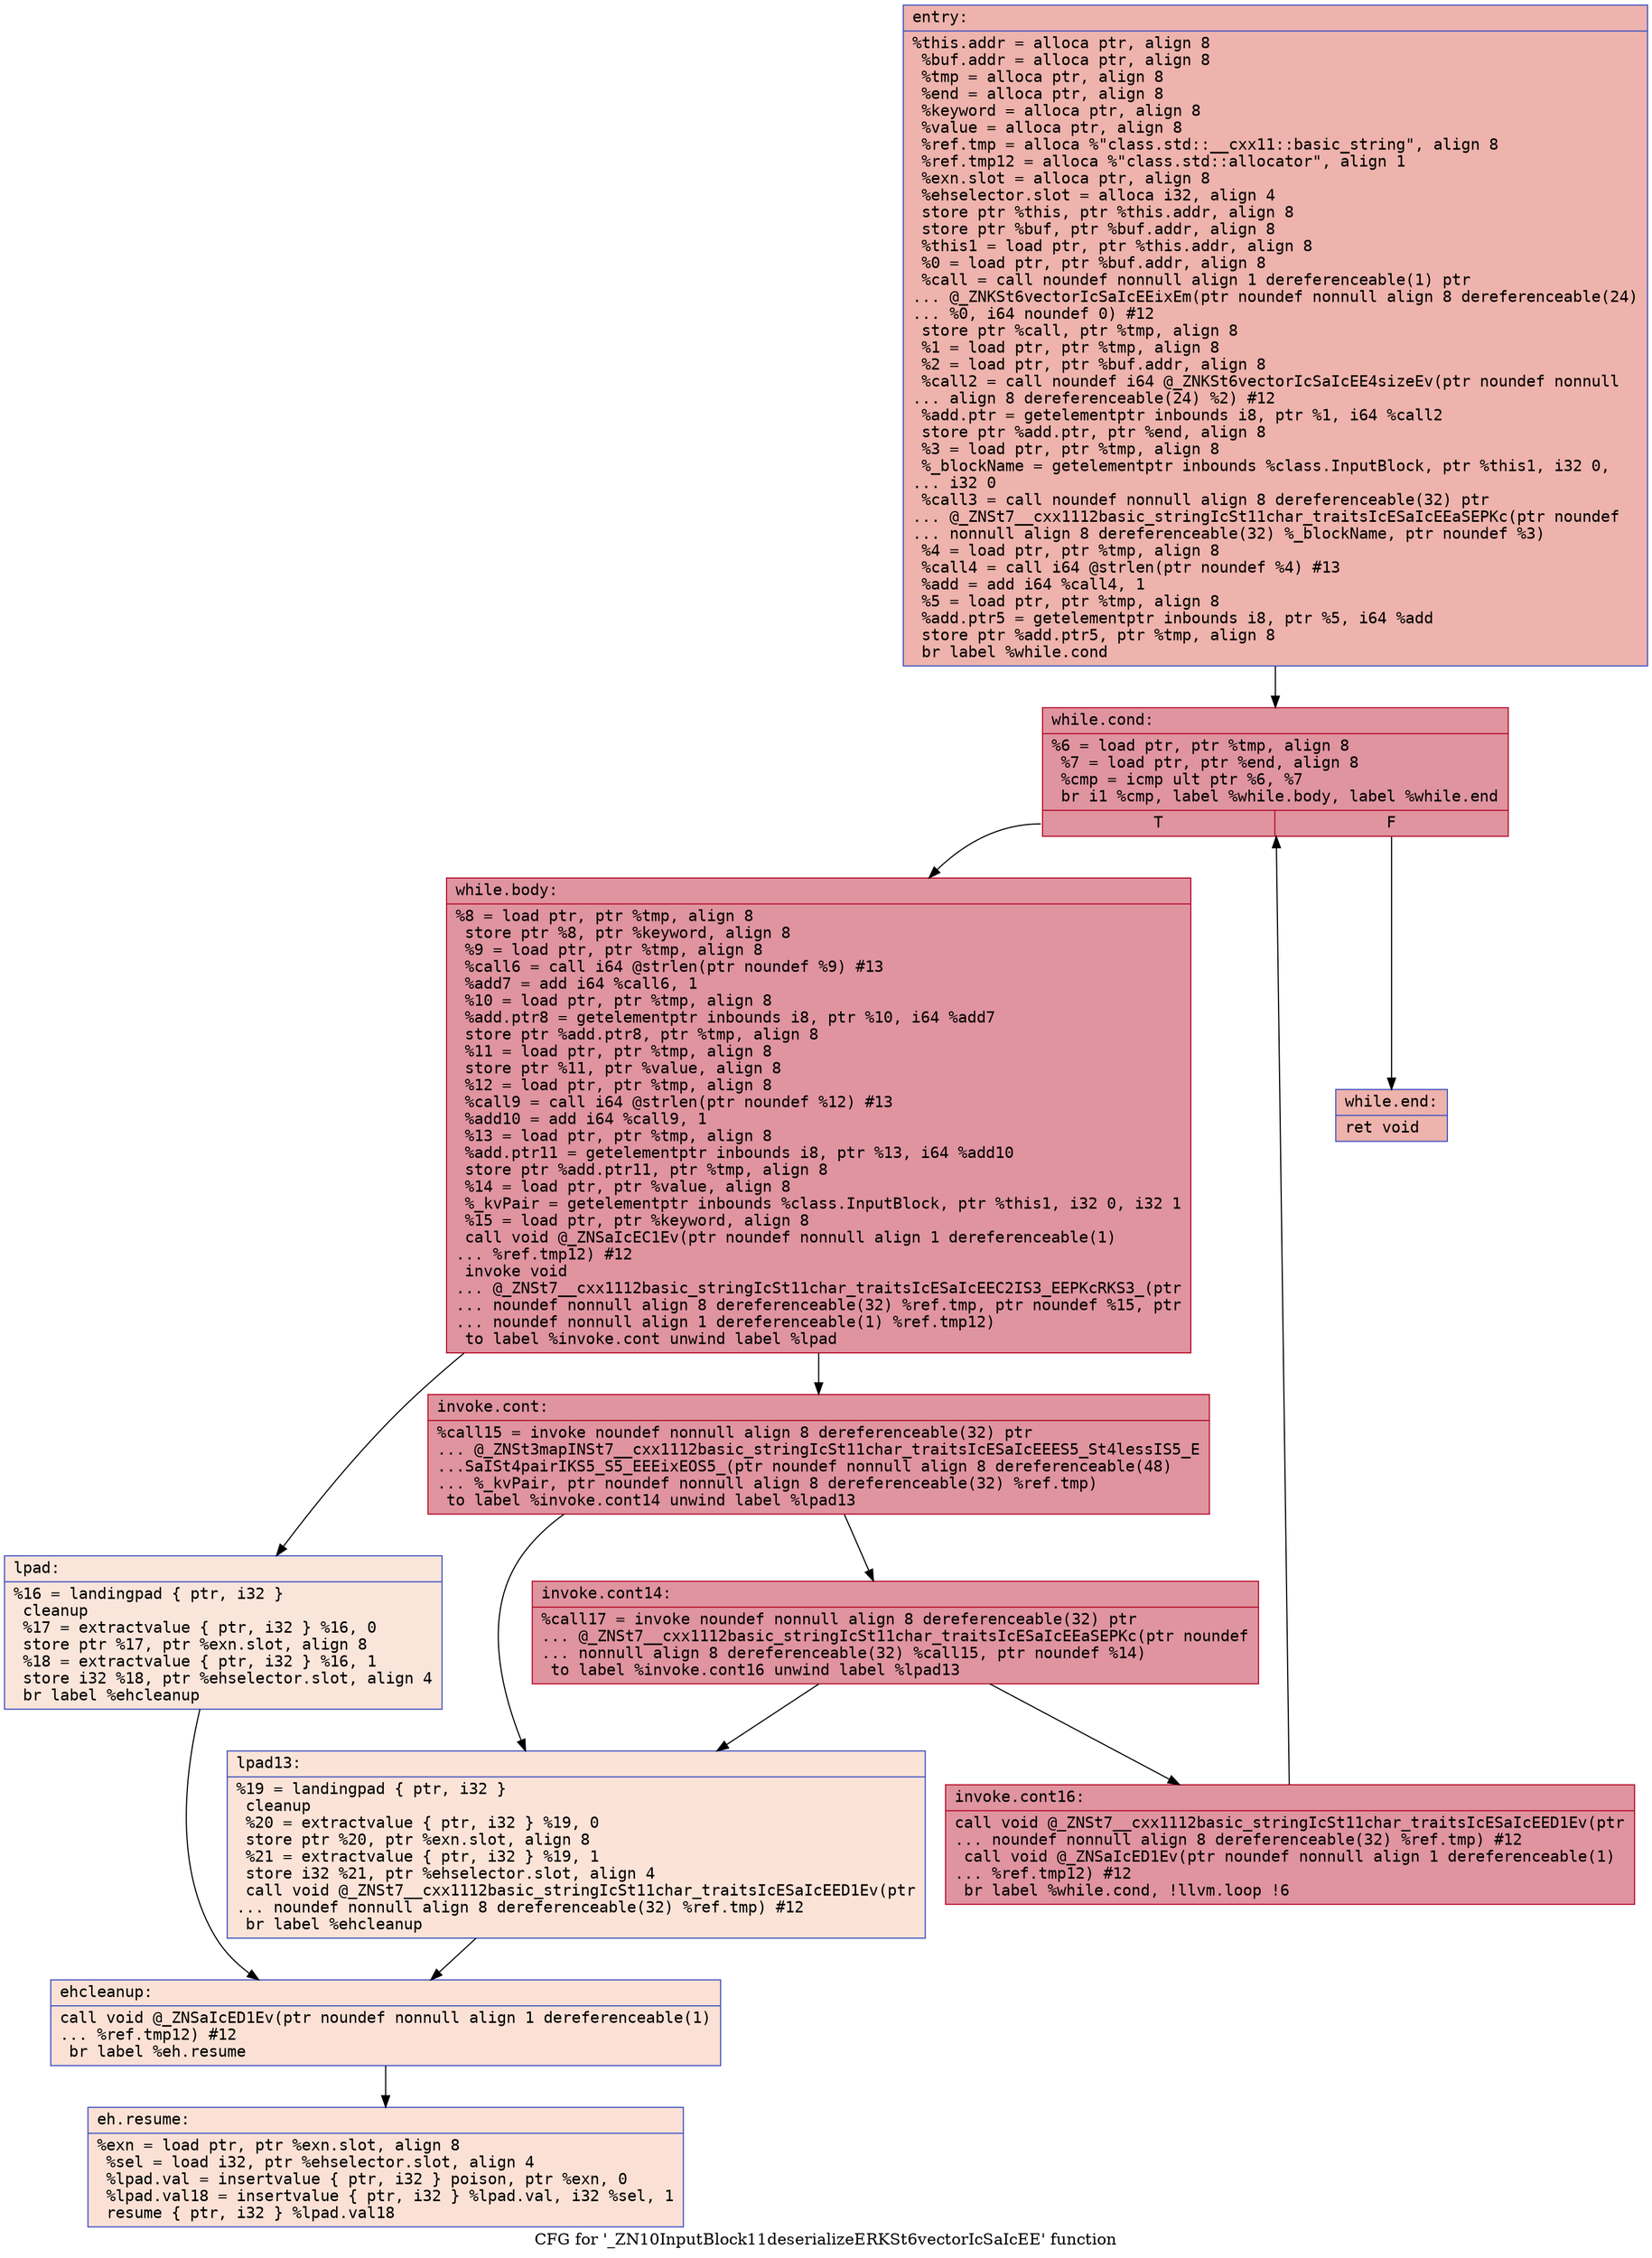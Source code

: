 digraph "CFG for '_ZN10InputBlock11deserializeERKSt6vectorIcSaIcEE' function" {
	label="CFG for '_ZN10InputBlock11deserializeERKSt6vectorIcSaIcEE' function";

	Node0x5555abc218c0 [shape=record,color="#3d50c3ff", style=filled, fillcolor="#d6524470" fontname="Courier",label="{entry:\l|  %this.addr = alloca ptr, align 8\l  %buf.addr = alloca ptr, align 8\l  %tmp = alloca ptr, align 8\l  %end = alloca ptr, align 8\l  %keyword = alloca ptr, align 8\l  %value = alloca ptr, align 8\l  %ref.tmp = alloca %\"class.std::__cxx11::basic_string\", align 8\l  %ref.tmp12 = alloca %\"class.std::allocator\", align 1\l  %exn.slot = alloca ptr, align 8\l  %ehselector.slot = alloca i32, align 4\l  store ptr %this, ptr %this.addr, align 8\l  store ptr %buf, ptr %buf.addr, align 8\l  %this1 = load ptr, ptr %this.addr, align 8\l  %0 = load ptr, ptr %buf.addr, align 8\l  %call = call noundef nonnull align 1 dereferenceable(1) ptr\l... @_ZNKSt6vectorIcSaIcEEixEm(ptr noundef nonnull align 8 dereferenceable(24)\l... %0, i64 noundef 0) #12\l  store ptr %call, ptr %tmp, align 8\l  %1 = load ptr, ptr %tmp, align 8\l  %2 = load ptr, ptr %buf.addr, align 8\l  %call2 = call noundef i64 @_ZNKSt6vectorIcSaIcEE4sizeEv(ptr noundef nonnull\l... align 8 dereferenceable(24) %2) #12\l  %add.ptr = getelementptr inbounds i8, ptr %1, i64 %call2\l  store ptr %add.ptr, ptr %end, align 8\l  %3 = load ptr, ptr %tmp, align 8\l  %_blockName = getelementptr inbounds %class.InputBlock, ptr %this1, i32 0,\l... i32 0\l  %call3 = call noundef nonnull align 8 dereferenceable(32) ptr\l... @_ZNSt7__cxx1112basic_stringIcSt11char_traitsIcESaIcEEaSEPKc(ptr noundef\l... nonnull align 8 dereferenceable(32) %_blockName, ptr noundef %3)\l  %4 = load ptr, ptr %tmp, align 8\l  %call4 = call i64 @strlen(ptr noundef %4) #13\l  %add = add i64 %call4, 1\l  %5 = load ptr, ptr %tmp, align 8\l  %add.ptr5 = getelementptr inbounds i8, ptr %5, i64 %add\l  store ptr %add.ptr5, ptr %tmp, align 8\l  br label %while.cond\l}"];
	Node0x5555abc218c0 -> Node0x5555abc23250[tooltip="entry -> while.cond\nProbability 100.00%" ];
	Node0x5555abc23250 [shape=record,color="#b70d28ff", style=filled, fillcolor="#b70d2870" fontname="Courier",label="{while.cond:\l|  %6 = load ptr, ptr %tmp, align 8\l  %7 = load ptr, ptr %end, align 8\l  %cmp = icmp ult ptr %6, %7\l  br i1 %cmp, label %while.body, label %while.end\l|{<s0>T|<s1>F}}"];
	Node0x5555abc23250:s0 -> Node0x5555abc23550[tooltip="while.cond -> while.body\nProbability 96.88%" ];
	Node0x5555abc23250:s1 -> Node0x5555abc21db0[tooltip="while.cond -> while.end\nProbability 3.12%" ];
	Node0x5555abc23550 [shape=record,color="#b70d28ff", style=filled, fillcolor="#b70d2870" fontname="Courier",label="{while.body:\l|  %8 = load ptr, ptr %tmp, align 8\l  store ptr %8, ptr %keyword, align 8\l  %9 = load ptr, ptr %tmp, align 8\l  %call6 = call i64 @strlen(ptr noundef %9) #13\l  %add7 = add i64 %call6, 1\l  %10 = load ptr, ptr %tmp, align 8\l  %add.ptr8 = getelementptr inbounds i8, ptr %10, i64 %add7\l  store ptr %add.ptr8, ptr %tmp, align 8\l  %11 = load ptr, ptr %tmp, align 8\l  store ptr %11, ptr %value, align 8\l  %12 = load ptr, ptr %tmp, align 8\l  %call9 = call i64 @strlen(ptr noundef %12) #13\l  %add10 = add i64 %call9, 1\l  %13 = load ptr, ptr %tmp, align 8\l  %add.ptr11 = getelementptr inbounds i8, ptr %13, i64 %add10\l  store ptr %add.ptr11, ptr %tmp, align 8\l  %14 = load ptr, ptr %value, align 8\l  %_kvPair = getelementptr inbounds %class.InputBlock, ptr %this1, i32 0, i32 1\l  %15 = load ptr, ptr %keyword, align 8\l  call void @_ZNSaIcEC1Ev(ptr noundef nonnull align 1 dereferenceable(1)\l... %ref.tmp12) #12\l  invoke void\l... @_ZNSt7__cxx1112basic_stringIcSt11char_traitsIcESaIcEEC2IS3_EEPKcRKS3_(ptr\l... noundef nonnull align 8 dereferenceable(32) %ref.tmp, ptr noundef %15, ptr\l... noundef nonnull align 1 dereferenceable(1) %ref.tmp12)\l          to label %invoke.cont unwind label %lpad\l}"];
	Node0x5555abc23550 -> Node0x5555abc247b0[tooltip="while.body -> invoke.cont\nProbability 100.00%" ];
	Node0x5555abc23550 -> Node0x5555abc24890[tooltip="while.body -> lpad\nProbability 0.00%" ];
	Node0x5555abc247b0 [shape=record,color="#b70d28ff", style=filled, fillcolor="#b70d2870" fontname="Courier",label="{invoke.cont:\l|  %call15 = invoke noundef nonnull align 8 dereferenceable(32) ptr\l... @_ZNSt3mapINSt7__cxx1112basic_stringIcSt11char_traitsIcESaIcEEES5_St4lessIS5_E\l...SaISt4pairIKS5_S5_EEEixEOS5_(ptr noundef nonnull align 8 dereferenceable(48)\l... %_kvPair, ptr noundef nonnull align 8 dereferenceable(32) %ref.tmp)\l          to label %invoke.cont14 unwind label %lpad13\l}"];
	Node0x5555abc247b0 -> Node0x5555abc24760[tooltip="invoke.cont -> invoke.cont14\nProbability 100.00%" ];
	Node0x5555abc247b0 -> Node0x5555abc24bb0[tooltip="invoke.cont -> lpad13\nProbability 0.00%" ];
	Node0x5555abc24760 [shape=record,color="#b70d28ff", style=filled, fillcolor="#b70d2870" fontname="Courier",label="{invoke.cont14:\l|  %call17 = invoke noundef nonnull align 8 dereferenceable(32) ptr\l... @_ZNSt7__cxx1112basic_stringIcSt11char_traitsIcESaIcEEaSEPKc(ptr noundef\l... nonnull align 8 dereferenceable(32) %call15, ptr noundef %14)\l          to label %invoke.cont16 unwind label %lpad13\l}"];
	Node0x5555abc24760 -> Node0x5555abc24f80[tooltip="invoke.cont14 -> invoke.cont16\nProbability 100.00%" ];
	Node0x5555abc24760 -> Node0x5555abc24bb0[tooltip="invoke.cont14 -> lpad13\nProbability 0.00%" ];
	Node0x5555abc24f80 [shape=record,color="#b70d28ff", style=filled, fillcolor="#b70d2870" fontname="Courier",label="{invoke.cont16:\l|  call void @_ZNSt7__cxx1112basic_stringIcSt11char_traitsIcESaIcEED1Ev(ptr\l... noundef nonnull align 8 dereferenceable(32) %ref.tmp) #12\l  call void @_ZNSaIcED1Ev(ptr noundef nonnull align 1 dereferenceable(1)\l... %ref.tmp12) #12\l  br label %while.cond, !llvm.loop !6\l}"];
	Node0x5555abc24f80 -> Node0x5555abc23250[tooltip="invoke.cont16 -> while.cond\nProbability 100.00%" ];
	Node0x5555abc24890 [shape=record,color="#3d50c3ff", style=filled, fillcolor="#f4c5ad70" fontname="Courier",label="{lpad:\l|  %16 = landingpad \{ ptr, i32 \}\l          cleanup\l  %17 = extractvalue \{ ptr, i32 \} %16, 0\l  store ptr %17, ptr %exn.slot, align 8\l  %18 = extractvalue \{ ptr, i32 \} %16, 1\l  store i32 %18, ptr %ehselector.slot, align 4\l  br label %ehcleanup\l}"];
	Node0x5555abc24890 -> Node0x5555abc25750[tooltip="lpad -> ehcleanup\nProbability 100.00%" ];
	Node0x5555abc24bb0 [shape=record,color="#3d50c3ff", style=filled, fillcolor="#f6bfa670" fontname="Courier",label="{lpad13:\l|  %19 = landingpad \{ ptr, i32 \}\l          cleanup\l  %20 = extractvalue \{ ptr, i32 \} %19, 0\l  store ptr %20, ptr %exn.slot, align 8\l  %21 = extractvalue \{ ptr, i32 \} %19, 1\l  store i32 %21, ptr %ehselector.slot, align 4\l  call void @_ZNSt7__cxx1112basic_stringIcSt11char_traitsIcESaIcEED1Ev(ptr\l... noundef nonnull align 8 dereferenceable(32) %ref.tmp) #12\l  br label %ehcleanup\l}"];
	Node0x5555abc24bb0 -> Node0x5555abc25750[tooltip="lpad13 -> ehcleanup\nProbability 100.00%" ];
	Node0x5555abc25750 [shape=record,color="#3d50c3ff", style=filled, fillcolor="#f7bca170" fontname="Courier",label="{ehcleanup:\l|  call void @_ZNSaIcED1Ev(ptr noundef nonnull align 1 dereferenceable(1)\l... %ref.tmp12) #12\l  br label %eh.resume\l}"];
	Node0x5555abc25750 -> Node0x5555abc25dd0[tooltip="ehcleanup -> eh.resume\nProbability 100.00%" ];
	Node0x5555abc21db0 [shape=record,color="#3d50c3ff", style=filled, fillcolor="#d6524470" fontname="Courier",label="{while.end:\l|  ret void\l}"];
	Node0x5555abc25dd0 [shape=record,color="#3d50c3ff", style=filled, fillcolor="#f7bca170" fontname="Courier",label="{eh.resume:\l|  %exn = load ptr, ptr %exn.slot, align 8\l  %sel = load i32, ptr %ehselector.slot, align 4\l  %lpad.val = insertvalue \{ ptr, i32 \} poison, ptr %exn, 0\l  %lpad.val18 = insertvalue \{ ptr, i32 \} %lpad.val, i32 %sel, 1\l  resume \{ ptr, i32 \} %lpad.val18\l}"];
}
